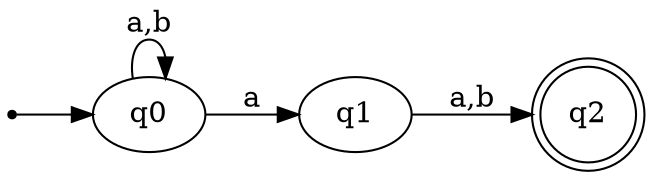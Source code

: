 digraph{

    rankdir=LR;
    inic[shape=point];

    inic->q0;

    q0->q0 [label="a,b"];
    q0->q1 [label="a"];
    q1->q2 [label="a,b"];
    q2[shape=doublecircle];
}
